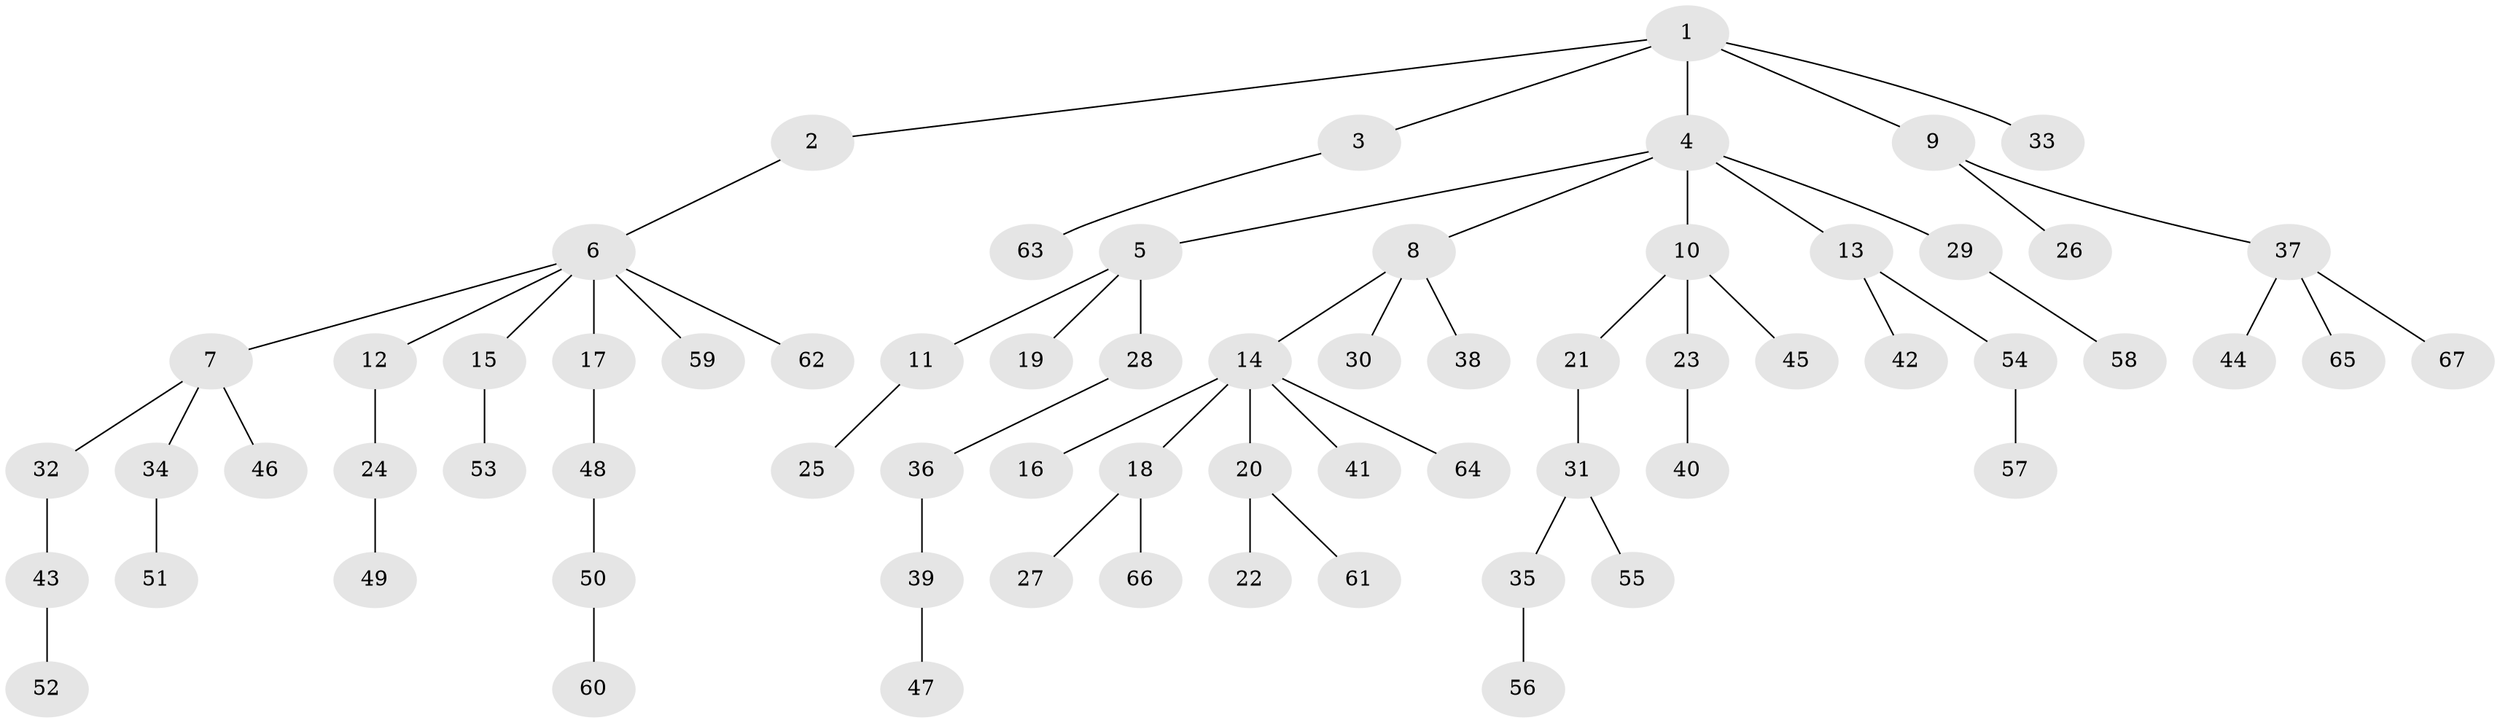 // Generated by graph-tools (version 1.1) at 2025/26/03/09/25 03:26:28]
// undirected, 67 vertices, 66 edges
graph export_dot {
graph [start="1"]
  node [color=gray90,style=filled];
  1;
  2;
  3;
  4;
  5;
  6;
  7;
  8;
  9;
  10;
  11;
  12;
  13;
  14;
  15;
  16;
  17;
  18;
  19;
  20;
  21;
  22;
  23;
  24;
  25;
  26;
  27;
  28;
  29;
  30;
  31;
  32;
  33;
  34;
  35;
  36;
  37;
  38;
  39;
  40;
  41;
  42;
  43;
  44;
  45;
  46;
  47;
  48;
  49;
  50;
  51;
  52;
  53;
  54;
  55;
  56;
  57;
  58;
  59;
  60;
  61;
  62;
  63;
  64;
  65;
  66;
  67;
  1 -- 2;
  1 -- 3;
  1 -- 4;
  1 -- 9;
  1 -- 33;
  2 -- 6;
  3 -- 63;
  4 -- 5;
  4 -- 8;
  4 -- 10;
  4 -- 13;
  4 -- 29;
  5 -- 11;
  5 -- 19;
  5 -- 28;
  6 -- 7;
  6 -- 12;
  6 -- 15;
  6 -- 17;
  6 -- 59;
  6 -- 62;
  7 -- 32;
  7 -- 34;
  7 -- 46;
  8 -- 14;
  8 -- 30;
  8 -- 38;
  9 -- 26;
  9 -- 37;
  10 -- 21;
  10 -- 23;
  10 -- 45;
  11 -- 25;
  12 -- 24;
  13 -- 42;
  13 -- 54;
  14 -- 16;
  14 -- 18;
  14 -- 20;
  14 -- 41;
  14 -- 64;
  15 -- 53;
  17 -- 48;
  18 -- 27;
  18 -- 66;
  20 -- 22;
  20 -- 61;
  21 -- 31;
  23 -- 40;
  24 -- 49;
  28 -- 36;
  29 -- 58;
  31 -- 35;
  31 -- 55;
  32 -- 43;
  34 -- 51;
  35 -- 56;
  36 -- 39;
  37 -- 44;
  37 -- 65;
  37 -- 67;
  39 -- 47;
  43 -- 52;
  48 -- 50;
  50 -- 60;
  54 -- 57;
}
